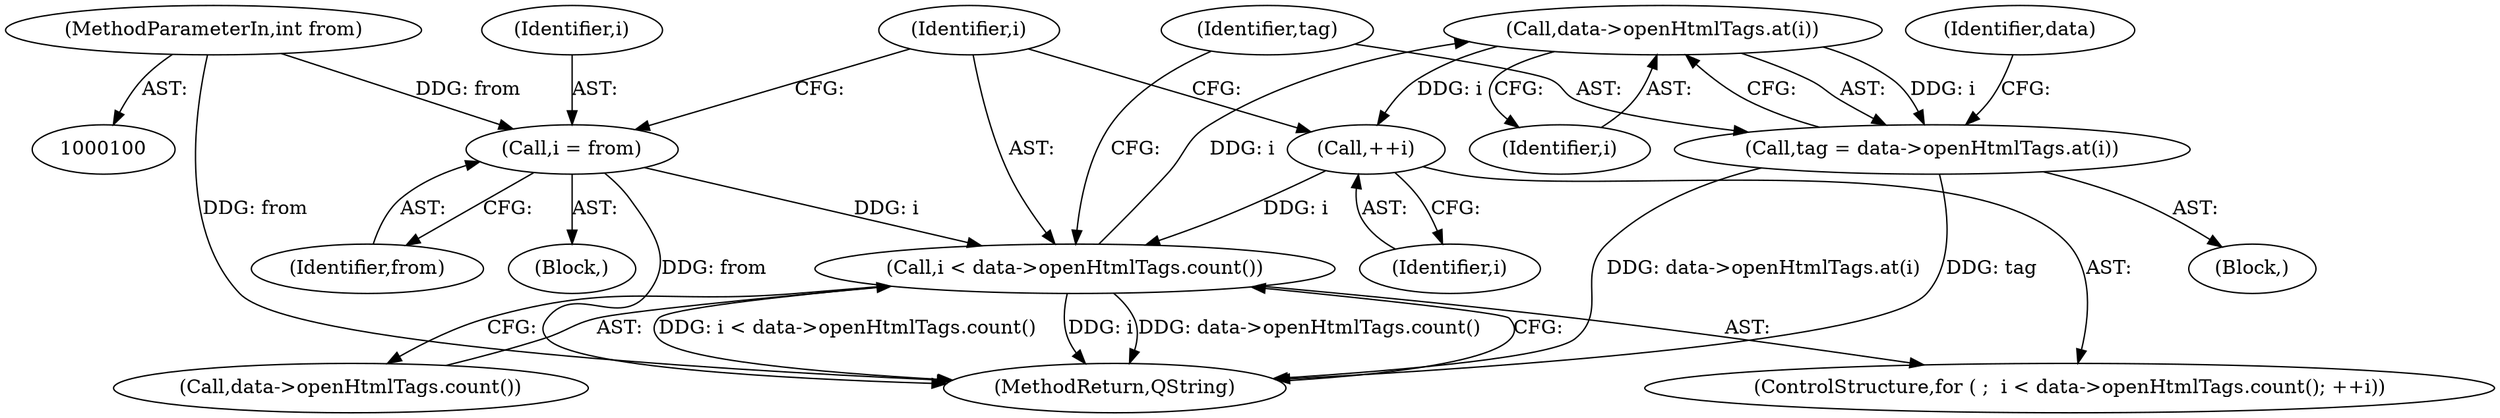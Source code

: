 digraph "1_kde_6a7f59ee1b9dbc6e5cf9e5f3b306504d02b73ef0_0@API" {
"1000119" [label="(Call,data->openHtmlTags.at(i))"];
"1000111" [label="(Call,i < data->openHtmlTags.count())"];
"1000107" [label="(Call,i = from)"];
"1000102" [label="(MethodParameterIn,int from)"];
"1000114" [label="(Call,++i)"];
"1000119" [label="(Call,data->openHtmlTags.at(i))"];
"1000117" [label="(Call,tag = data->openHtmlTags.at(i))"];
"1000111" [label="(Call,i < data->openHtmlTags.count())"];
"1000107" [label="(Call,i = from)"];
"1000120" [label="(Identifier,i)"];
"1000116" [label="(Block,)"];
"1000123" [label="(Identifier,data)"];
"1000112" [label="(Identifier,i)"];
"1000109" [label="(Identifier,from)"];
"1000108" [label="(Identifier,i)"];
"1000102" [label="(MethodParameterIn,int from)"];
"1000118" [label="(Identifier,tag)"];
"1000114" [label="(Call,++i)"];
"1000117" [label="(Call,tag = data->openHtmlTags.at(i))"];
"1000110" [label="(ControlStructure,for ( ;  i < data->openHtmlTags.count(); ++i))"];
"1000113" [label="(Call,data->openHtmlTags.count())"];
"1000103" [label="(Block,)"];
"1000115" [label="(Identifier,i)"];
"1000138" [label="(MethodReturn,QString)"];
"1000119" [label="(Call,data->openHtmlTags.at(i))"];
"1000119" -> "1000117"  [label="AST: "];
"1000119" -> "1000120"  [label="CFG: "];
"1000120" -> "1000119"  [label="AST: "];
"1000117" -> "1000119"  [label="CFG: "];
"1000119" -> "1000114"  [label="DDG: i"];
"1000119" -> "1000117"  [label="DDG: i"];
"1000111" -> "1000119"  [label="DDG: i"];
"1000111" -> "1000110"  [label="AST: "];
"1000111" -> "1000113"  [label="CFG: "];
"1000112" -> "1000111"  [label="AST: "];
"1000113" -> "1000111"  [label="AST: "];
"1000118" -> "1000111"  [label="CFG: "];
"1000138" -> "1000111"  [label="CFG: "];
"1000111" -> "1000138"  [label="DDG: i < data->openHtmlTags.count()"];
"1000111" -> "1000138"  [label="DDG: i"];
"1000111" -> "1000138"  [label="DDG: data->openHtmlTags.count()"];
"1000107" -> "1000111"  [label="DDG: i"];
"1000114" -> "1000111"  [label="DDG: i"];
"1000107" -> "1000103"  [label="AST: "];
"1000107" -> "1000109"  [label="CFG: "];
"1000108" -> "1000107"  [label="AST: "];
"1000109" -> "1000107"  [label="AST: "];
"1000112" -> "1000107"  [label="CFG: "];
"1000107" -> "1000138"  [label="DDG: from"];
"1000102" -> "1000107"  [label="DDG: from"];
"1000102" -> "1000100"  [label="AST: "];
"1000102" -> "1000138"  [label="DDG: from"];
"1000114" -> "1000110"  [label="AST: "];
"1000114" -> "1000115"  [label="CFG: "];
"1000115" -> "1000114"  [label="AST: "];
"1000112" -> "1000114"  [label="CFG: "];
"1000117" -> "1000116"  [label="AST: "];
"1000118" -> "1000117"  [label="AST: "];
"1000123" -> "1000117"  [label="CFG: "];
"1000117" -> "1000138"  [label="DDG: tag"];
"1000117" -> "1000138"  [label="DDG: data->openHtmlTags.at(i)"];
}
